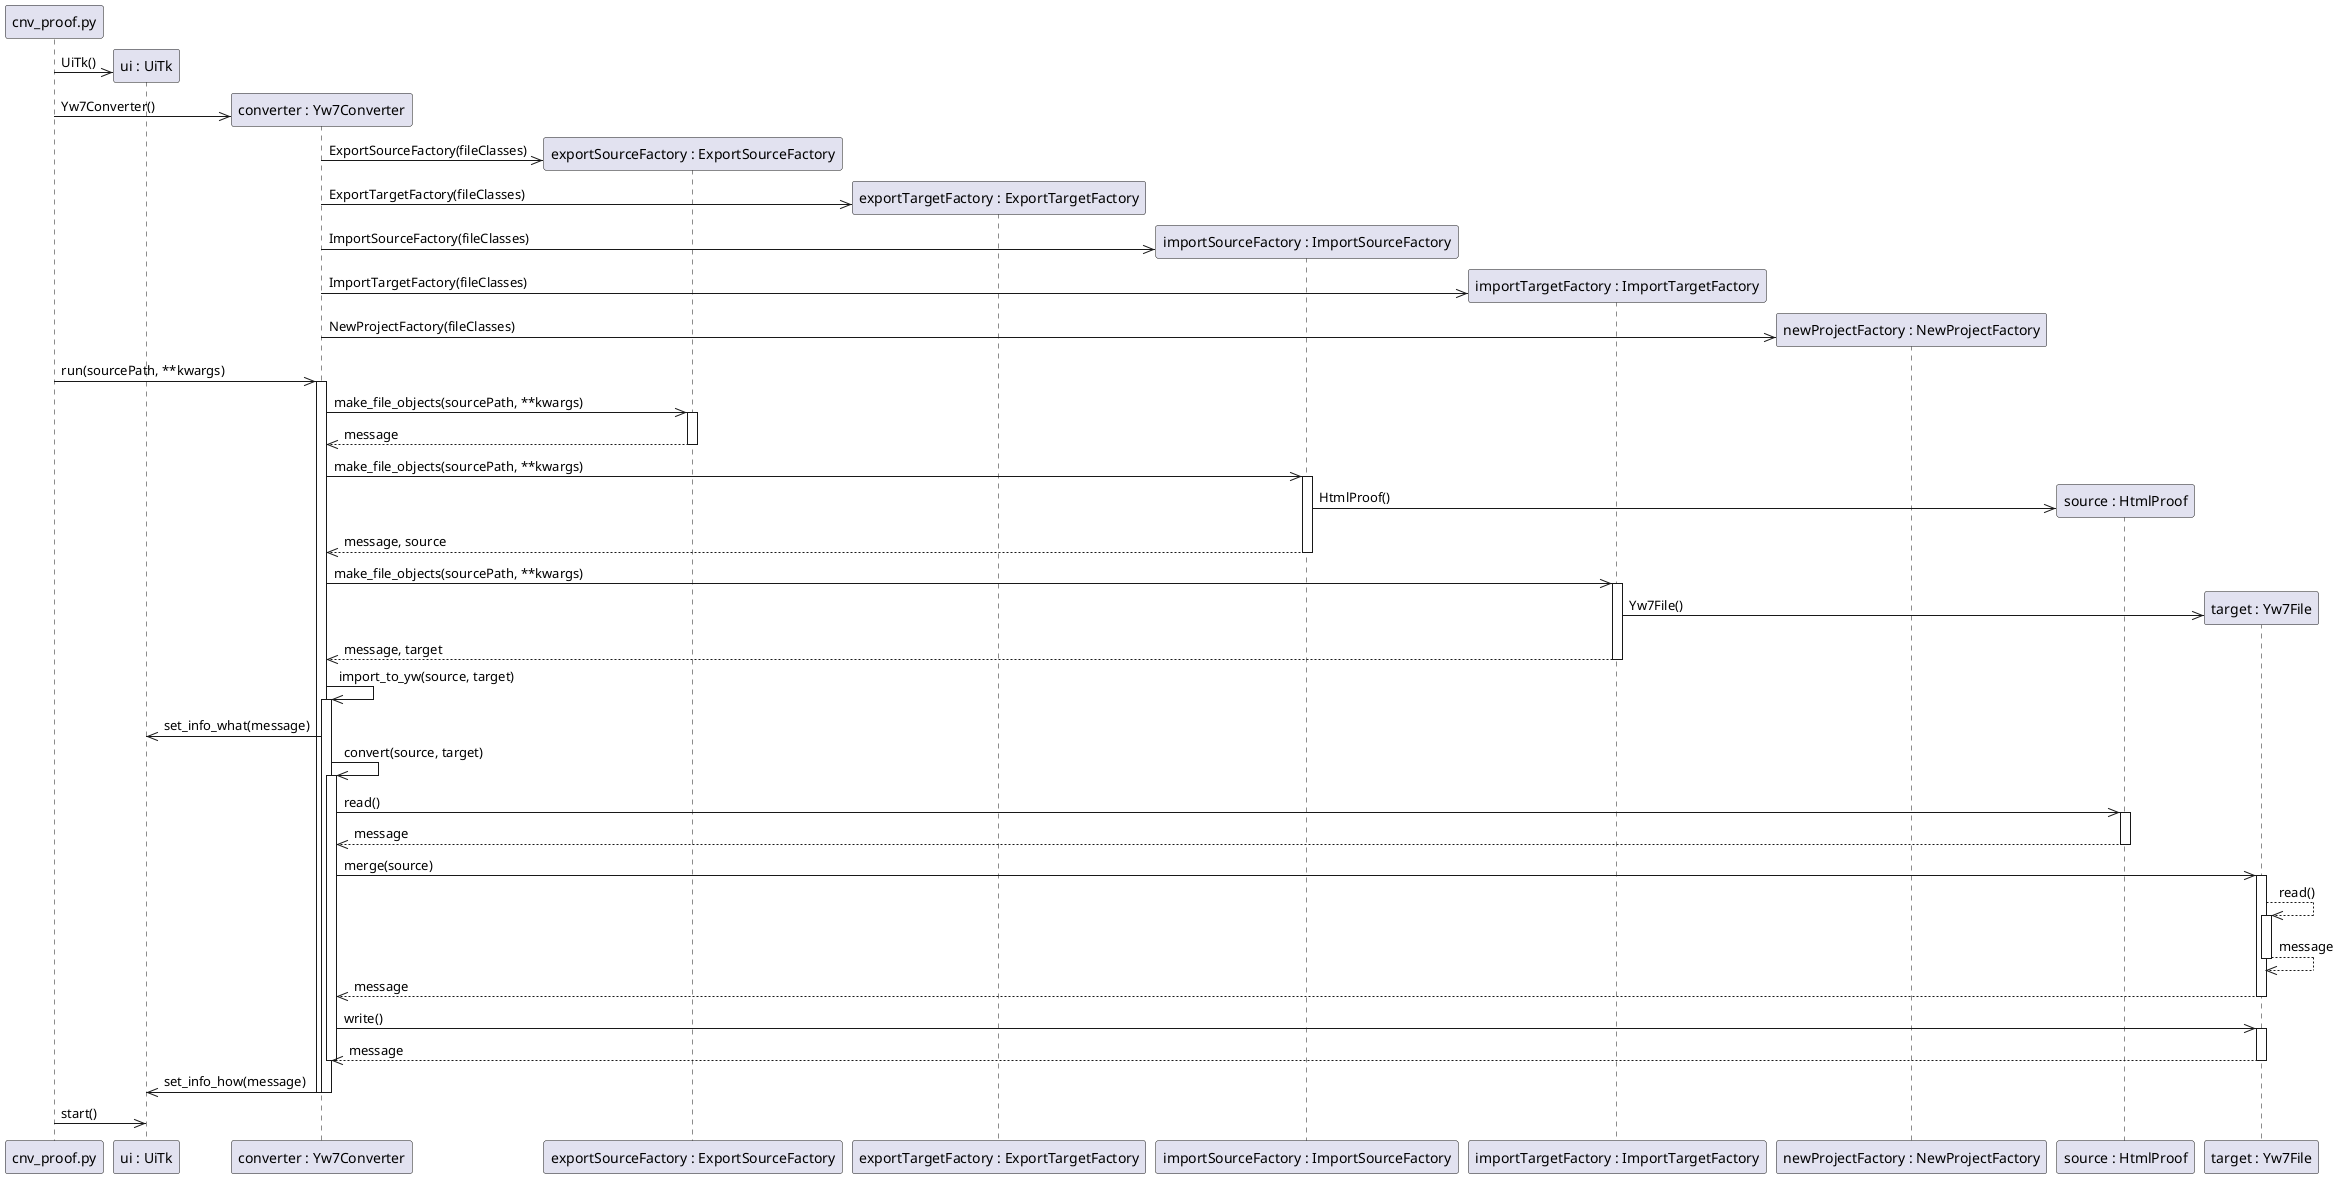 @startuml
create cnv_proof.py as script

create "ui : UiTk"
script ->> "ui : UiTk" : UiTk()

create "converter : Yw7Converter" as converter 
script ->> converter : Yw7Converter()

create "exportSourceFactory : ExportSourceFactory" as exportSourceFactory
converter ->> exportSourceFactory : ExportSourceFactory(fileClasses)

create "exportTargetFactory : ExportTargetFactory" as exportTargetFactory 
converter ->> exportTargetFactory : ExportTargetFactory(fileClasses)

create "importSourceFactory : ImportSourceFactory" as importSourceFactory 
converter ->> importSourceFactory : ImportSourceFactory(fileClasses)

create "importTargetFactory : ImportTargetFactory" as importTargetFactory 
converter ->> importTargetFactory : ImportTargetFactory(fileClasses)

create "newProjectFactory : NewProjectFactory" as newProjectFactory 
converter ->> newProjectFactory : NewProjectFactory(fileClasses)

script ->> converter : run(sourcePath, **kwargs)

activate converter
converter ->> exportSourceFactory : make_file_objects(sourcePath, **kwargs)

activate exportSourceFactory
exportSourceFactory -->> converter : message
deactivate exportSourceFactory

converter ->> importSourceFactory : make_file_objects(sourcePath, **kwargs)

activate importSourceFactory
create "source : HtmlProof" as source
importSourceFactory ->> source : HtmlProof()
importSourceFactory -->> converter : message, source
deactivate importSourceFactory

converter ->> importTargetFactory : make_file_objects(sourcePath, **kwargs)

activate importTargetFactory
create "target : Yw7File" as target
importTargetFactory ->> target : Yw7File()
importTargetFactory -->> converter : message, target
deactivate importTargetFactory

converter ->> converter : import_to_yw(source, target)
activate converter
converter ->> "ui : UiTk" : set_info_what(message)
converter ->> converter : convert(source, target)
activate converter

converter ->> source : read()
activate source
source -->> converter : message
deactivate source

converter ->> target : merge(source)
activate target
target -->> target : read()
activate target
target -->> target : message
deactivate target
target -->>  converter : message
deactivate target

converter ->> target : write()
activate target
target -->>  converter : message
deactivate converter
deactivate target

converter ->> "ui : UiTk" : set_info_how(message)
deactivate converter
deactivate converter

script ->> "ui : UiTk" : start()
@enduml
